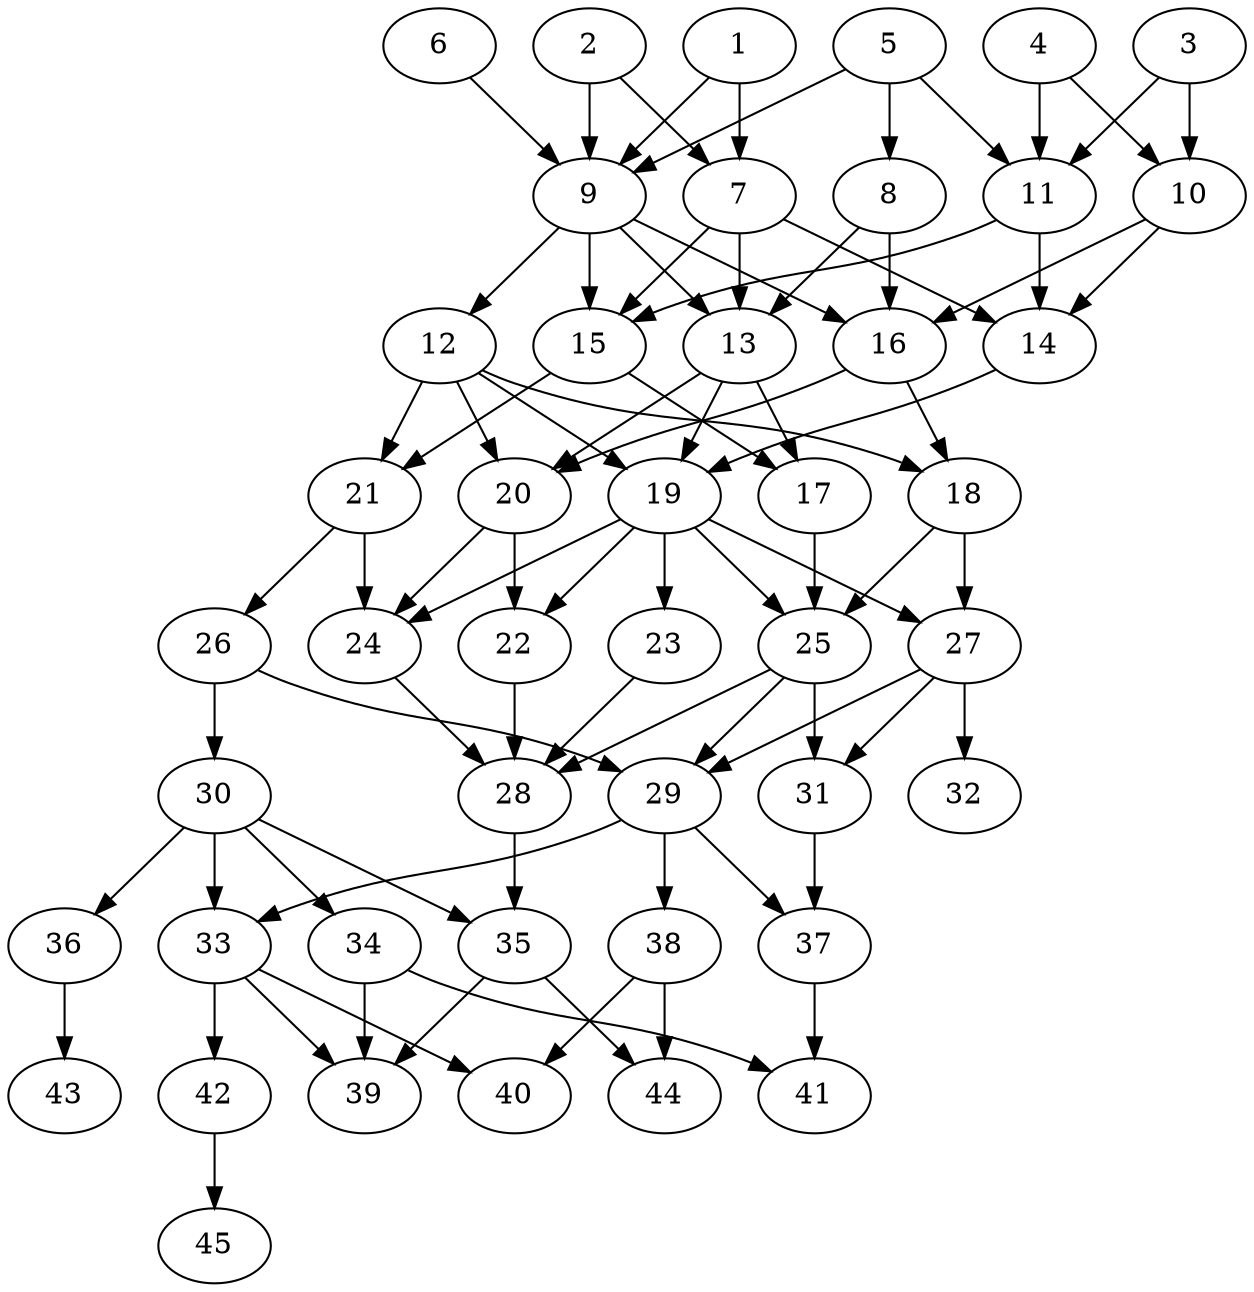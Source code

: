 // DAG automatically generated by daggen at Thu Oct  3 14:07:24 2019
// ./daggen --dot -n 45 --ccr 0.5 --fat 0.5 --regular 0.9 --density 0.6 --mindata 5242880 --maxdata 52428800 
digraph G {
  1 [size="77660160", alpha="0.09", expect_size="38830080"] 
  1 -> 7 [size ="38830080"]
  1 -> 9 [size ="38830080"]
  2 [size="95211520", alpha="0.16", expect_size="47605760"] 
  2 -> 7 [size ="47605760"]
  2 -> 9 [size ="47605760"]
  3 [size="81647616", alpha="0.19", expect_size="40823808"] 
  3 -> 10 [size ="40823808"]
  3 -> 11 [size ="40823808"]
  4 [size="19791872", alpha="0.01", expect_size="9895936"] 
  4 -> 10 [size ="9895936"]
  4 -> 11 [size ="9895936"]
  5 [size="77479936", alpha="0.09", expect_size="38739968"] 
  5 -> 8 [size ="38739968"]
  5 -> 9 [size ="38739968"]
  5 -> 11 [size ="38739968"]
  6 [size="80193536", alpha="0.02", expect_size="40096768"] 
  6 -> 9 [size ="40096768"]
  7 [size="67520512", alpha="0.03", expect_size="33760256"] 
  7 -> 13 [size ="33760256"]
  7 -> 14 [size ="33760256"]
  7 -> 15 [size ="33760256"]
  8 [size="30695424", alpha="0.08", expect_size="15347712"] 
  8 -> 13 [size ="15347712"]
  8 -> 16 [size ="15347712"]
  9 [size="51933184", alpha="0.05", expect_size="25966592"] 
  9 -> 12 [size ="25966592"]
  9 -> 13 [size ="25966592"]
  9 -> 15 [size ="25966592"]
  9 -> 16 [size ="25966592"]
  10 [size="76208128", alpha="0.00", expect_size="38104064"] 
  10 -> 14 [size ="38104064"]
  10 -> 16 [size ="38104064"]
  11 [size="68499456", alpha="0.16", expect_size="34249728"] 
  11 -> 14 [size ="34249728"]
  11 -> 15 [size ="34249728"]
  12 [size="16875520", alpha="0.08", expect_size="8437760"] 
  12 -> 18 [size ="8437760"]
  12 -> 19 [size ="8437760"]
  12 -> 20 [size ="8437760"]
  12 -> 21 [size ="8437760"]
  13 [size="93663232", alpha="0.19", expect_size="46831616"] 
  13 -> 17 [size ="46831616"]
  13 -> 19 [size ="46831616"]
  13 -> 20 [size ="46831616"]
  14 [size="90191872", alpha="0.17", expect_size="45095936"] 
  14 -> 19 [size ="45095936"]
  15 [size="94627840", alpha="0.14", expect_size="47313920"] 
  15 -> 17 [size ="47313920"]
  15 -> 21 [size ="47313920"]
  16 [size="44292096", alpha="0.15", expect_size="22146048"] 
  16 -> 18 [size ="22146048"]
  16 -> 20 [size ="22146048"]
  17 [size="52738048", alpha="0.18", expect_size="26369024"] 
  17 -> 25 [size ="26369024"]
  18 [size="69113856", alpha="0.13", expect_size="34556928"] 
  18 -> 25 [size ="34556928"]
  18 -> 27 [size ="34556928"]
  19 [size="14194688", alpha="0.13", expect_size="7097344"] 
  19 -> 22 [size ="7097344"]
  19 -> 23 [size ="7097344"]
  19 -> 24 [size ="7097344"]
  19 -> 25 [size ="7097344"]
  19 -> 27 [size ="7097344"]
  20 [size="39092224", alpha="0.11", expect_size="19546112"] 
  20 -> 22 [size ="19546112"]
  20 -> 24 [size ="19546112"]
  21 [size="39227392", alpha="0.04", expect_size="19613696"] 
  21 -> 24 [size ="19613696"]
  21 -> 26 [size ="19613696"]
  22 [size="19542016", alpha="0.14", expect_size="9771008"] 
  22 -> 28 [size ="9771008"]
  23 [size="55277568", alpha="0.20", expect_size="27638784"] 
  23 -> 28 [size ="27638784"]
  24 [size="50028544", alpha="0.07", expect_size="25014272"] 
  24 -> 28 [size ="25014272"]
  25 [size="36282368", alpha="0.09", expect_size="18141184"] 
  25 -> 28 [size ="18141184"]
  25 -> 29 [size ="18141184"]
  25 -> 31 [size ="18141184"]
  26 [size="102184960", alpha="0.06", expect_size="51092480"] 
  26 -> 29 [size ="51092480"]
  26 -> 30 [size ="51092480"]
  27 [size="77045760", alpha="0.15", expect_size="38522880"] 
  27 -> 29 [size ="38522880"]
  27 -> 31 [size ="38522880"]
  27 -> 32 [size ="38522880"]
  28 [size="68982784", alpha="0.07", expect_size="34491392"] 
  28 -> 35 [size ="34491392"]
  29 [size="37808128", alpha="0.09", expect_size="18904064"] 
  29 -> 33 [size ="18904064"]
  29 -> 37 [size ="18904064"]
  29 -> 38 [size ="18904064"]
  30 [size="96835584", alpha="0.05", expect_size="48417792"] 
  30 -> 33 [size ="48417792"]
  30 -> 34 [size ="48417792"]
  30 -> 35 [size ="48417792"]
  30 -> 36 [size ="48417792"]
  31 [size="53874688", alpha="0.13", expect_size="26937344"] 
  31 -> 37 [size ="26937344"]
  32 [size="70477824", alpha="0.02", expect_size="35238912"] 
  33 [size="42625024", alpha="0.09", expect_size="21312512"] 
  33 -> 39 [size ="21312512"]
  33 -> 40 [size ="21312512"]
  33 -> 42 [size ="21312512"]
  34 [size="41478144", alpha="0.13", expect_size="20739072"] 
  34 -> 39 [size ="20739072"]
  34 -> 41 [size ="20739072"]
  35 [size="76347392", alpha="0.15", expect_size="38173696"] 
  35 -> 39 [size ="38173696"]
  35 -> 44 [size ="38173696"]
  36 [size="25485312", alpha="0.04", expect_size="12742656"] 
  36 -> 43 [size ="12742656"]
  37 [size="52969472", alpha="0.01", expect_size="26484736"] 
  37 -> 41 [size ="26484736"]
  38 [size="27097088", alpha="0.12", expect_size="13548544"] 
  38 -> 40 [size ="13548544"]
  38 -> 44 [size ="13548544"]
  39 [size="62447616", alpha="0.03", expect_size="31223808"] 
  40 [size="11724800", alpha="0.20", expect_size="5862400"] 
  41 [size="35026944", alpha="0.03", expect_size="17513472"] 
  42 [size="95995904", alpha="0.08", expect_size="47997952"] 
  42 -> 45 [size ="47997952"]
  43 [size="12279808", alpha="0.03", expect_size="6139904"] 
  44 [size="55795712", alpha="0.06", expect_size="27897856"] 
  45 [size="23140352", alpha="0.14", expect_size="11570176"] 
}

